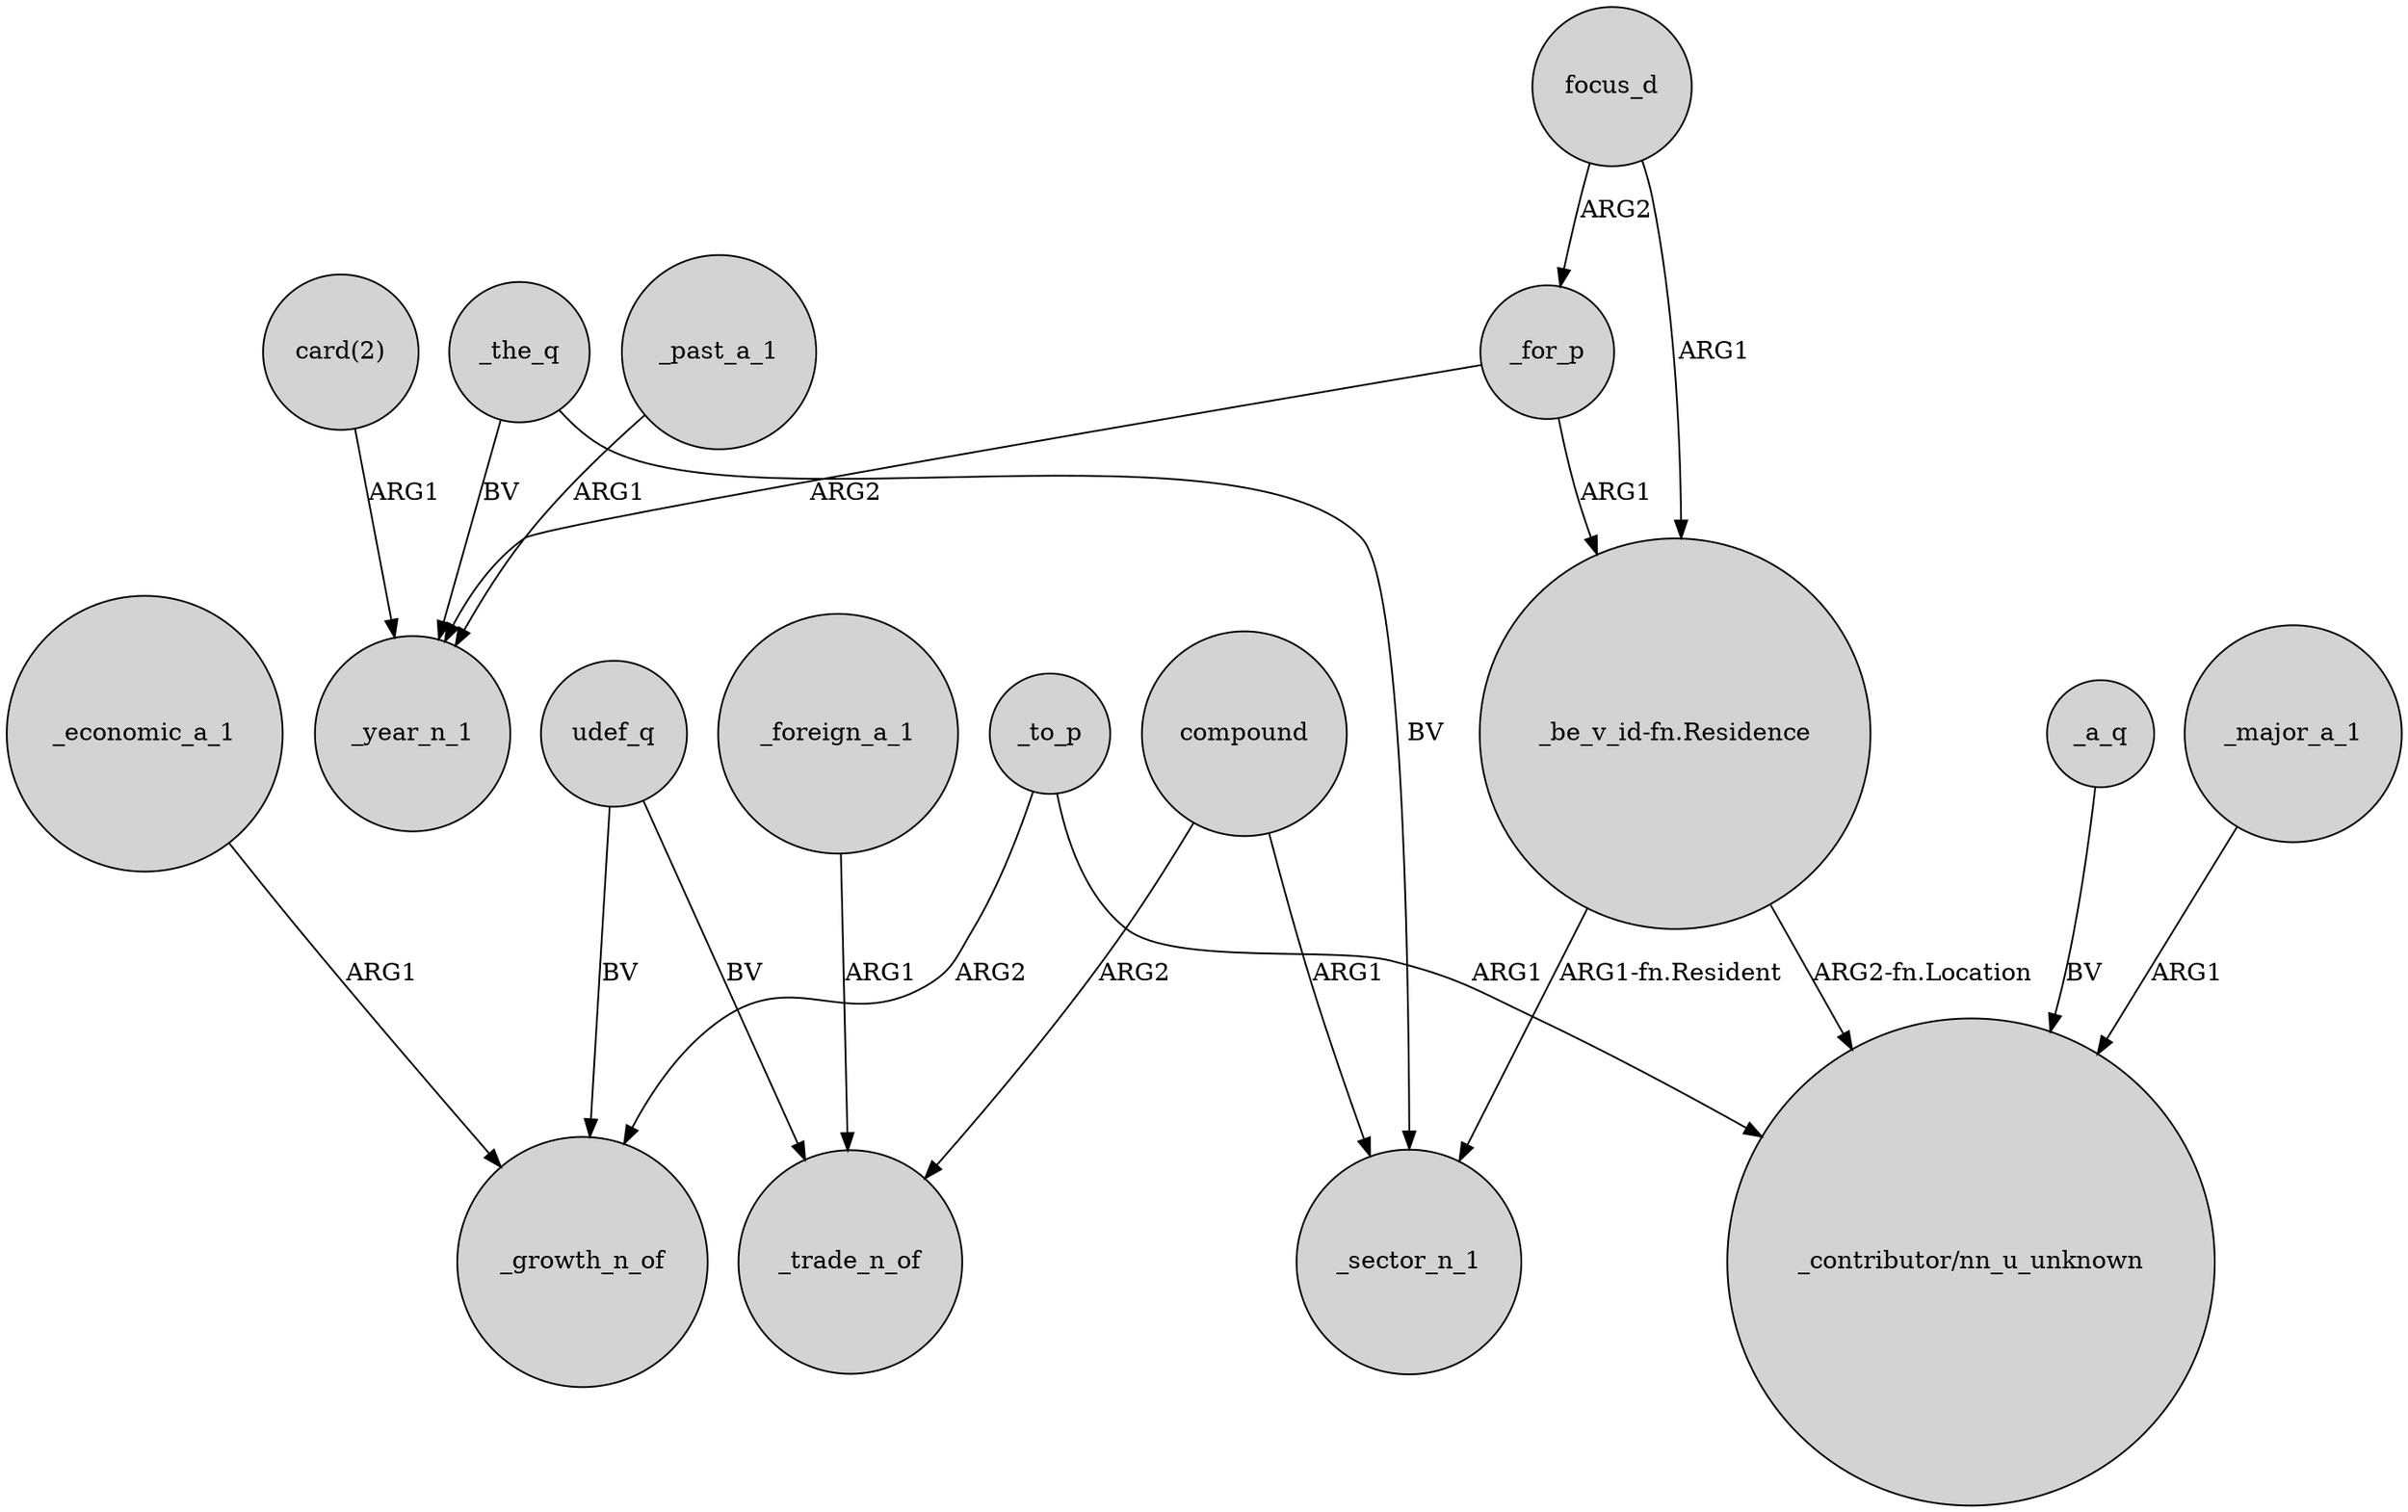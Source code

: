 digraph {
	node [shape=circle style=filled]
	_the_q -> _sector_n_1 [label=BV]
	_to_p -> "_contributor/nn_u_unknown" [label=ARG1]
	_a_q -> "_contributor/nn_u_unknown" [label=BV]
	"_be_v_id-fn.Residence" -> "_contributor/nn_u_unknown" [label="ARG2-fn.Location"]
	_to_p -> _growth_n_of [label=ARG2]
	_major_a_1 -> "_contributor/nn_u_unknown" [label=ARG1]
	_the_q -> _year_n_1 [label=BV]
	_for_p -> "_be_v_id-fn.Residence" [label=ARG1]
	udef_q -> _growth_n_of [label=BV]
	udef_q -> _trade_n_of [label=BV]
	compound -> _trade_n_of [label=ARG2]
	_past_a_1 -> _year_n_1 [label=ARG1]
	"card(2)" -> _year_n_1 [label=ARG1]
	_for_p -> _year_n_1 [label=ARG2]
	"_be_v_id-fn.Residence" -> _sector_n_1 [label="ARG1-fn.Resident"]
	compound -> _sector_n_1 [label=ARG1]
	focus_d -> _for_p [label=ARG2]
	_economic_a_1 -> _growth_n_of [label=ARG1]
	_foreign_a_1 -> _trade_n_of [label=ARG1]
	focus_d -> "_be_v_id-fn.Residence" [label=ARG1]
}
